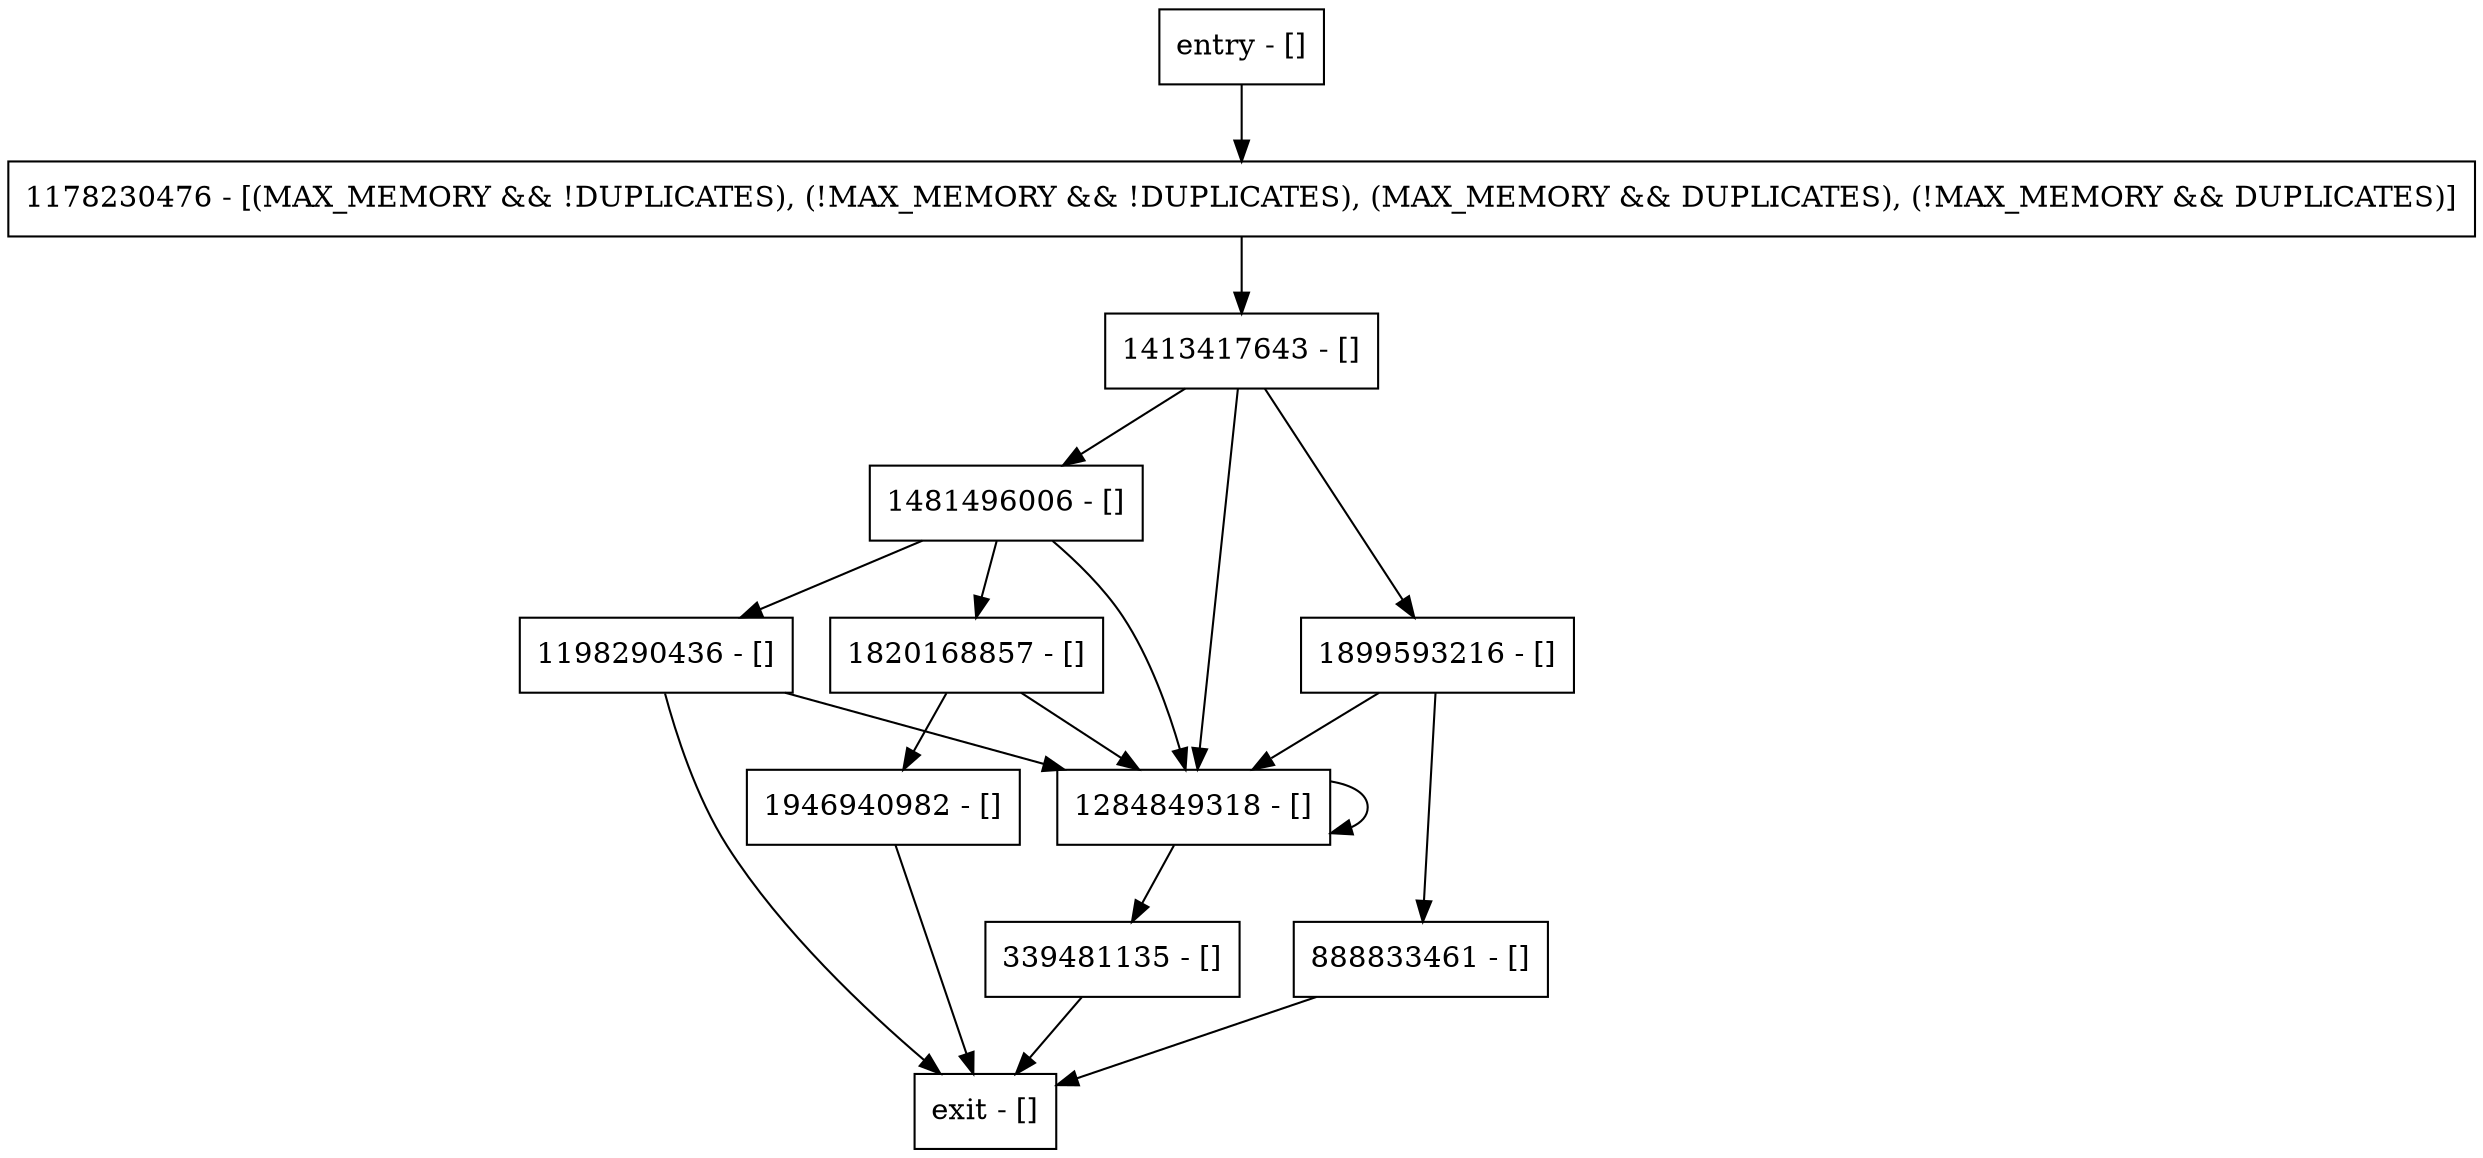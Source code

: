 digraph putInternal {
node [shape=record];
1481496006 [label="1481496006 - []"];
888833461 [label="888833461 - []"];
1284849318 [label="1284849318 - []"];
entry [label="entry - []"];
exit [label="exit - []"];
1820168857 [label="1820168857 - []"];
1413417643 [label="1413417643 - []"];
339481135 [label="339481135 - []"];
1899593216 [label="1899593216 - []"];
1178230476 [label="1178230476 - [(MAX_MEMORY && !DUPLICATES), (!MAX_MEMORY && !DUPLICATES), (MAX_MEMORY && DUPLICATES), (!MAX_MEMORY && DUPLICATES)]"];
1946940982 [label="1946940982 - []"];
1198290436 [label="1198290436 - []"];
entry;
exit;
1481496006 -> 1820168857;
1481496006 -> 1284849318;
1481496006 -> 1198290436;
888833461 -> exit;
1284849318 -> 1284849318;
1284849318 -> 339481135;
entry -> 1178230476;
1820168857 -> 1284849318;
1820168857 -> 1946940982;
1413417643 -> 1481496006;
1413417643 -> 1284849318;
1413417643 -> 1899593216;
339481135 -> exit;
1899593216 -> 888833461;
1899593216 -> 1284849318;
1178230476 -> 1413417643;
1946940982 -> exit;
1198290436 -> exit;
1198290436 -> 1284849318;
}
